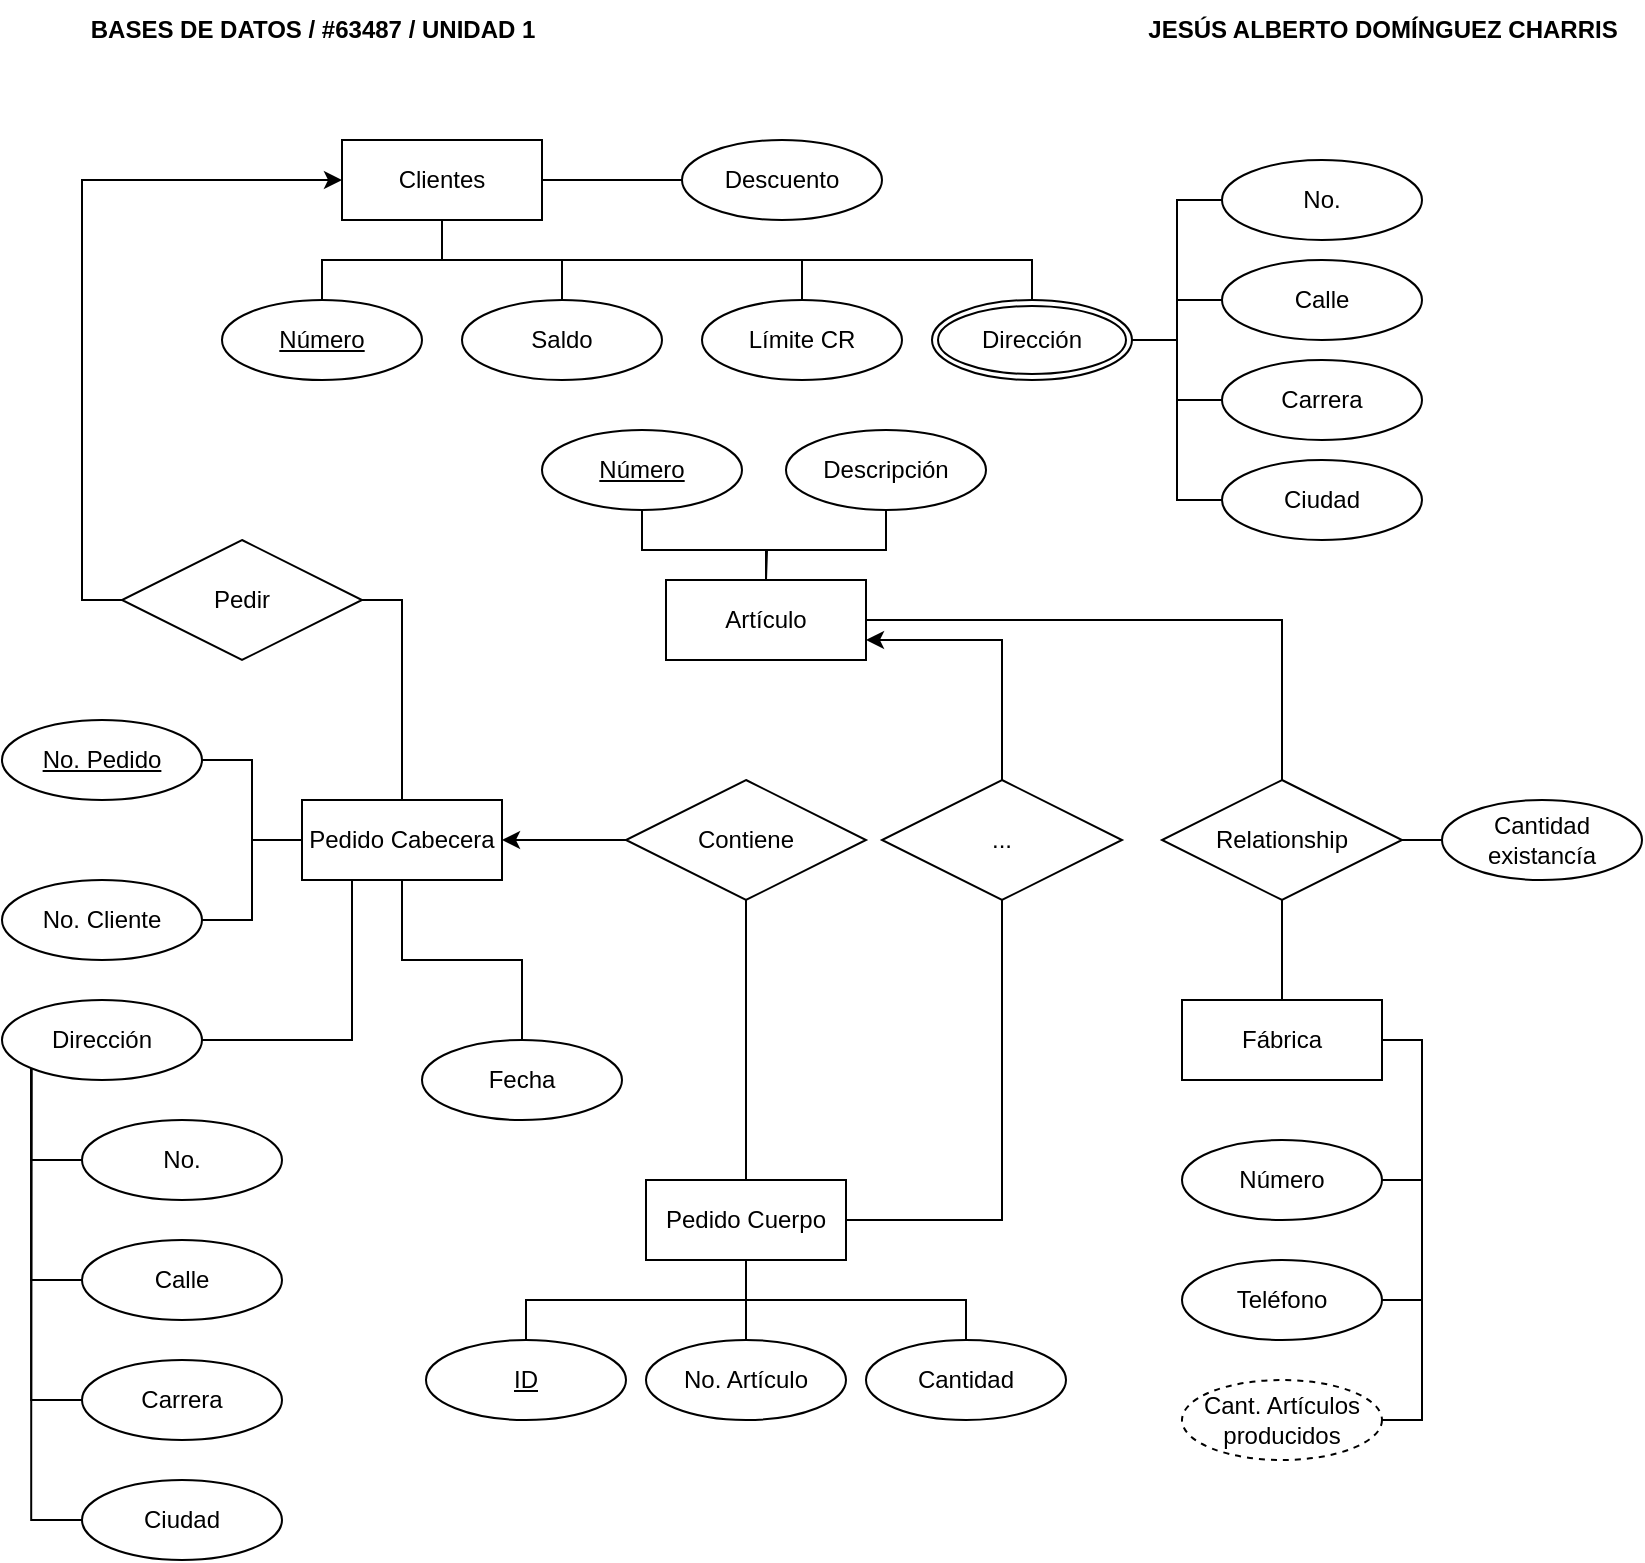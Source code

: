 <mxfile version="21.6.5" type="device">
  <diagram id="R2lEEEUBdFMjLlhIrx00" name="Page-1">
    <mxGraphModel dx="1467" dy="873" grid="1" gridSize="10" guides="1" tooltips="1" connect="1" arrows="1" fold="1" page="1" pageScale="1" pageWidth="850" pageHeight="1100" math="0" shadow="0" extFonts="Permanent Marker^https://fonts.googleapis.com/css?family=Permanent+Marker">
      <root>
        <mxCell id="0" />
        <mxCell id="1" parent="0" />
        <mxCell id="5n9DnabvHOIzad0tQ0xk-1" value="&lt;b&gt;JESÚS ALBERTO DOMÍNGUEZ CHARRIS&lt;/b&gt;" style="text;html=1;align=center;verticalAlign=middle;resizable=0;points=[];autosize=1;strokeColor=none;fillColor=none;" parent="1" vertex="1">
          <mxGeometry x="570" y="30" width="260" height="30" as="geometry" />
        </mxCell>
        <mxCell id="WU8Xq_cLeQHDQ70CtlRt-14" value="&lt;b&gt;BASES DE DATOS / #63487 / UNIDAD 1&lt;/b&gt;" style="text;html=1;align=center;verticalAlign=middle;resizable=0;points=[];autosize=1;strokeColor=none;fillColor=none;" parent="1" vertex="1">
          <mxGeometry x="40" y="30" width="250" height="30" as="geometry" />
        </mxCell>
        <mxCell id="j8Mh-WD37JmeU_nkLAJk-22" style="edgeStyle=orthogonalEdgeStyle;rounded=0;orthogonalLoop=1;jettySize=auto;html=1;exitX=0.5;exitY=1;exitDx=0;exitDy=0;entryX=0.5;entryY=0;entryDx=0;entryDy=0;endArrow=none;endFill=0;" edge="1" parent="1" source="j8Mh-WD37JmeU_nkLAJk-1" target="j8Mh-WD37JmeU_nkLAJk-2">
          <mxGeometry relative="1" as="geometry" />
        </mxCell>
        <mxCell id="j8Mh-WD37JmeU_nkLAJk-1" value="Clientes" style="whiteSpace=wrap;html=1;align=center;" vertex="1" parent="1">
          <mxGeometry x="180" y="100" width="100" height="40" as="geometry" />
        </mxCell>
        <mxCell id="j8Mh-WD37JmeU_nkLAJk-2" value="Número" style="ellipse;whiteSpace=wrap;html=1;align=center;fontStyle=4;" vertex="1" parent="1">
          <mxGeometry x="120" y="180" width="100" height="40" as="geometry" />
        </mxCell>
        <mxCell id="j8Mh-WD37JmeU_nkLAJk-23" style="edgeStyle=orthogonalEdgeStyle;rounded=0;orthogonalLoop=1;jettySize=auto;html=1;exitX=0.5;exitY=0;exitDx=0;exitDy=0;entryX=0.5;entryY=1;entryDx=0;entryDy=0;endArrow=none;endFill=0;" edge="1" parent="1" source="j8Mh-WD37JmeU_nkLAJk-3" target="j8Mh-WD37JmeU_nkLAJk-1">
          <mxGeometry relative="1" as="geometry" />
        </mxCell>
        <mxCell id="j8Mh-WD37JmeU_nkLAJk-3" value="Saldo" style="ellipse;whiteSpace=wrap;html=1;align=center;" vertex="1" parent="1">
          <mxGeometry x="240" y="180" width="100" height="40" as="geometry" />
        </mxCell>
        <mxCell id="j8Mh-WD37JmeU_nkLAJk-96" style="edgeStyle=orthogonalEdgeStyle;rounded=0;orthogonalLoop=1;jettySize=auto;html=1;exitX=0;exitY=0.5;exitDx=0;exitDy=0;entryX=1;entryY=0.5;entryDx=0;entryDy=0;endArrow=none;endFill=0;" edge="1" parent="1" source="j8Mh-WD37JmeU_nkLAJk-4" target="j8Mh-WD37JmeU_nkLAJk-1">
          <mxGeometry relative="1" as="geometry" />
        </mxCell>
        <mxCell id="j8Mh-WD37JmeU_nkLAJk-4" value="Descuento" style="ellipse;whiteSpace=wrap;html=1;align=center;" vertex="1" parent="1">
          <mxGeometry x="350" y="100" width="100" height="40" as="geometry" />
        </mxCell>
        <mxCell id="j8Mh-WD37JmeU_nkLAJk-24" style="edgeStyle=orthogonalEdgeStyle;rounded=0;orthogonalLoop=1;jettySize=auto;html=1;exitX=0.5;exitY=0;exitDx=0;exitDy=0;entryX=0.5;entryY=1;entryDx=0;entryDy=0;endArrow=none;endFill=0;" edge="1" parent="1" source="j8Mh-WD37JmeU_nkLAJk-6" target="j8Mh-WD37JmeU_nkLAJk-1">
          <mxGeometry relative="1" as="geometry" />
        </mxCell>
        <mxCell id="j8Mh-WD37JmeU_nkLAJk-6" value="Límite CR" style="ellipse;whiteSpace=wrap;html=1;align=center;" vertex="1" parent="1">
          <mxGeometry x="360" y="180" width="100" height="40" as="geometry" />
        </mxCell>
        <mxCell id="j8Mh-WD37JmeU_nkLAJk-25" style="edgeStyle=orthogonalEdgeStyle;rounded=0;orthogonalLoop=1;jettySize=auto;html=1;exitX=0.5;exitY=0;exitDx=0;exitDy=0;entryX=0.5;entryY=1;entryDx=0;entryDy=0;endArrow=none;endFill=0;" edge="1" parent="1" source="j8Mh-WD37JmeU_nkLAJk-7" target="j8Mh-WD37JmeU_nkLAJk-1">
          <mxGeometry relative="1" as="geometry" />
        </mxCell>
        <mxCell id="j8Mh-WD37JmeU_nkLAJk-26" style="edgeStyle=orthogonalEdgeStyle;rounded=0;orthogonalLoop=1;jettySize=auto;html=1;exitX=1;exitY=0.5;exitDx=0;exitDy=0;entryX=0;entryY=0.5;entryDx=0;entryDy=0;endArrow=none;endFill=0;" edge="1" parent="1" source="j8Mh-WD37JmeU_nkLAJk-7" target="j8Mh-WD37JmeU_nkLAJk-8">
          <mxGeometry relative="1" as="geometry" />
        </mxCell>
        <mxCell id="j8Mh-WD37JmeU_nkLAJk-27" style="edgeStyle=orthogonalEdgeStyle;rounded=0;orthogonalLoop=1;jettySize=auto;html=1;exitX=1;exitY=0.5;exitDx=0;exitDy=0;entryX=0;entryY=0.5;entryDx=0;entryDy=0;endArrow=none;endFill=0;" edge="1" parent="1" source="j8Mh-WD37JmeU_nkLAJk-7" target="j8Mh-WD37JmeU_nkLAJk-9">
          <mxGeometry relative="1" as="geometry" />
        </mxCell>
        <mxCell id="j8Mh-WD37JmeU_nkLAJk-28" style="edgeStyle=orthogonalEdgeStyle;rounded=0;orthogonalLoop=1;jettySize=auto;html=1;exitX=1;exitY=0.5;exitDx=0;exitDy=0;entryX=0;entryY=0.5;entryDx=0;entryDy=0;endArrow=none;endFill=0;" edge="1" parent="1" source="j8Mh-WD37JmeU_nkLAJk-7" target="j8Mh-WD37JmeU_nkLAJk-10">
          <mxGeometry relative="1" as="geometry" />
        </mxCell>
        <mxCell id="j8Mh-WD37JmeU_nkLAJk-29" style="edgeStyle=orthogonalEdgeStyle;rounded=0;orthogonalLoop=1;jettySize=auto;html=1;exitX=1;exitY=0.5;exitDx=0;exitDy=0;entryX=0;entryY=0.5;entryDx=0;entryDy=0;endArrow=none;endFill=0;" edge="1" parent="1" source="j8Mh-WD37JmeU_nkLAJk-7" target="j8Mh-WD37JmeU_nkLAJk-11">
          <mxGeometry relative="1" as="geometry" />
        </mxCell>
        <mxCell id="j8Mh-WD37JmeU_nkLAJk-7" value="Dirección" style="ellipse;shape=doubleEllipse;margin=3;whiteSpace=wrap;html=1;align=center;" vertex="1" parent="1">
          <mxGeometry x="475" y="180" width="100" height="40" as="geometry" />
        </mxCell>
        <mxCell id="j8Mh-WD37JmeU_nkLAJk-8" value="No." style="ellipse;whiteSpace=wrap;html=1;align=center;" vertex="1" parent="1">
          <mxGeometry x="620" y="110" width="100" height="40" as="geometry" />
        </mxCell>
        <mxCell id="j8Mh-WD37JmeU_nkLAJk-9" value="Calle" style="ellipse;whiteSpace=wrap;html=1;align=center;" vertex="1" parent="1">
          <mxGeometry x="620" y="160" width="100" height="40" as="geometry" />
        </mxCell>
        <mxCell id="j8Mh-WD37JmeU_nkLAJk-10" value="Carrera" style="ellipse;whiteSpace=wrap;html=1;align=center;" vertex="1" parent="1">
          <mxGeometry x="620" y="210" width="100" height="40" as="geometry" />
        </mxCell>
        <mxCell id="j8Mh-WD37JmeU_nkLAJk-11" value="Ciudad" style="ellipse;whiteSpace=wrap;html=1;align=center;" vertex="1" parent="1">
          <mxGeometry x="620" y="260" width="100" height="40" as="geometry" />
        </mxCell>
        <mxCell id="j8Mh-WD37JmeU_nkLAJk-69" style="edgeStyle=orthogonalEdgeStyle;rounded=0;orthogonalLoop=1;jettySize=auto;html=1;exitX=0;exitY=0.5;exitDx=0;exitDy=0;entryX=0;entryY=0.5;entryDx=0;entryDy=0;" edge="1" parent="1" source="j8Mh-WD37JmeU_nkLAJk-12" target="j8Mh-WD37JmeU_nkLAJk-1">
          <mxGeometry relative="1" as="geometry" />
        </mxCell>
        <mxCell id="j8Mh-WD37JmeU_nkLAJk-70" style="edgeStyle=orthogonalEdgeStyle;rounded=0;orthogonalLoop=1;jettySize=auto;html=1;exitX=1;exitY=0.5;exitDx=0;exitDy=0;entryX=0.5;entryY=0;entryDx=0;entryDy=0;endArrow=none;endFill=0;" edge="1" parent="1" source="j8Mh-WD37JmeU_nkLAJk-12" target="j8Mh-WD37JmeU_nkLAJk-13">
          <mxGeometry relative="1" as="geometry" />
        </mxCell>
        <mxCell id="j8Mh-WD37JmeU_nkLAJk-12" value="Pedir" style="shape=rhombus;perimeter=rhombusPerimeter;whiteSpace=wrap;html=1;align=center;" vertex="1" parent="1">
          <mxGeometry x="70" y="300" width="120" height="60" as="geometry" />
        </mxCell>
        <mxCell id="j8Mh-WD37JmeU_nkLAJk-38" style="edgeStyle=orthogonalEdgeStyle;rounded=0;orthogonalLoop=1;jettySize=auto;html=1;exitX=0.5;exitY=1;exitDx=0;exitDy=0;entryX=0.5;entryY=0;entryDx=0;entryDy=0;endArrow=none;endFill=0;" edge="1" parent="1" source="j8Mh-WD37JmeU_nkLAJk-13" target="j8Mh-WD37JmeU_nkLAJk-16">
          <mxGeometry relative="1" as="geometry" />
        </mxCell>
        <mxCell id="j8Mh-WD37JmeU_nkLAJk-13" value="Pedido Cabecera" style="whiteSpace=wrap;html=1;align=center;" vertex="1" parent="1">
          <mxGeometry x="160" y="430" width="100" height="40" as="geometry" />
        </mxCell>
        <mxCell id="j8Mh-WD37JmeU_nkLAJk-56" style="edgeStyle=orthogonalEdgeStyle;rounded=0;orthogonalLoop=1;jettySize=auto;html=1;exitX=1;exitY=0.5;exitDx=0;exitDy=0;entryX=0;entryY=0.5;entryDx=0;entryDy=0;endArrow=none;endFill=0;" edge="1" parent="1" source="j8Mh-WD37JmeU_nkLAJk-14" target="j8Mh-WD37JmeU_nkLAJk-13">
          <mxGeometry relative="1" as="geometry" />
        </mxCell>
        <mxCell id="j8Mh-WD37JmeU_nkLAJk-14" value="No. Cliente" style="ellipse;whiteSpace=wrap;html=1;align=center;" vertex="1" parent="1">
          <mxGeometry x="10" y="470" width="100" height="40" as="geometry" />
        </mxCell>
        <mxCell id="j8Mh-WD37JmeU_nkLAJk-49" style="edgeStyle=orthogonalEdgeStyle;rounded=0;orthogonalLoop=1;jettySize=auto;html=1;exitX=1;exitY=0.5;exitDx=0;exitDy=0;entryX=0.25;entryY=1;entryDx=0;entryDy=0;endArrow=none;endFill=0;" edge="1" parent="1" source="j8Mh-WD37JmeU_nkLAJk-15" target="j8Mh-WD37JmeU_nkLAJk-13">
          <mxGeometry relative="1" as="geometry" />
        </mxCell>
        <mxCell id="j8Mh-WD37JmeU_nkLAJk-51" style="edgeStyle=orthogonalEdgeStyle;rounded=0;orthogonalLoop=1;jettySize=auto;html=1;exitX=0;exitY=1;exitDx=0;exitDy=0;entryX=0;entryY=0.5;entryDx=0;entryDy=0;endArrow=none;endFill=0;" edge="1" parent="1" source="j8Mh-WD37JmeU_nkLAJk-15" target="j8Mh-WD37JmeU_nkLAJk-20">
          <mxGeometry relative="1" as="geometry" />
        </mxCell>
        <mxCell id="j8Mh-WD37JmeU_nkLAJk-15" value="Dirección" style="ellipse;whiteSpace=wrap;html=1;align=center;" vertex="1" parent="1">
          <mxGeometry x="10" y="530" width="100" height="40" as="geometry" />
        </mxCell>
        <mxCell id="j8Mh-WD37JmeU_nkLAJk-16" value="Fecha" style="ellipse;whiteSpace=wrap;html=1;align=center;" vertex="1" parent="1">
          <mxGeometry x="220" y="550" width="100" height="40" as="geometry" />
        </mxCell>
        <mxCell id="j8Mh-WD37JmeU_nkLAJk-55" style="edgeStyle=orthogonalEdgeStyle;rounded=0;orthogonalLoop=1;jettySize=auto;html=1;exitX=0;exitY=0.5;exitDx=0;exitDy=0;entryX=0;entryY=1;entryDx=0;entryDy=0;endArrow=none;endFill=0;" edge="1" parent="1" source="j8Mh-WD37JmeU_nkLAJk-17" target="j8Mh-WD37JmeU_nkLAJk-15">
          <mxGeometry relative="1" as="geometry" />
        </mxCell>
        <mxCell id="j8Mh-WD37JmeU_nkLAJk-17" value="No." style="ellipse;whiteSpace=wrap;html=1;align=center;" vertex="1" parent="1">
          <mxGeometry x="50" y="590" width="100" height="40" as="geometry" />
        </mxCell>
        <mxCell id="j8Mh-WD37JmeU_nkLAJk-54" style="edgeStyle=orthogonalEdgeStyle;rounded=0;orthogonalLoop=1;jettySize=auto;html=1;exitX=0;exitY=0.5;exitDx=0;exitDy=0;entryX=0;entryY=1;entryDx=0;entryDy=0;endArrow=none;endFill=0;" edge="1" parent="1" source="j8Mh-WD37JmeU_nkLAJk-18" target="j8Mh-WD37JmeU_nkLAJk-15">
          <mxGeometry relative="1" as="geometry" />
        </mxCell>
        <mxCell id="j8Mh-WD37JmeU_nkLAJk-18" value="Calle" style="ellipse;whiteSpace=wrap;html=1;align=center;" vertex="1" parent="1">
          <mxGeometry x="50" y="650" width="100" height="40" as="geometry" />
        </mxCell>
        <mxCell id="j8Mh-WD37JmeU_nkLAJk-52" style="edgeStyle=orthogonalEdgeStyle;rounded=0;orthogonalLoop=1;jettySize=auto;html=1;exitX=0;exitY=0.5;exitDx=0;exitDy=0;entryX=0;entryY=1;entryDx=0;entryDy=0;endArrow=none;endFill=0;" edge="1" parent="1" source="j8Mh-WD37JmeU_nkLAJk-19" target="j8Mh-WD37JmeU_nkLAJk-15">
          <mxGeometry relative="1" as="geometry" />
        </mxCell>
        <mxCell id="j8Mh-WD37JmeU_nkLAJk-19" value="Carrera" style="ellipse;whiteSpace=wrap;html=1;align=center;" vertex="1" parent="1">
          <mxGeometry x="50" y="710" width="100" height="40" as="geometry" />
        </mxCell>
        <mxCell id="j8Mh-WD37JmeU_nkLAJk-20" value="Ciudad" style="ellipse;whiteSpace=wrap;html=1;align=center;" vertex="1" parent="1">
          <mxGeometry x="50" y="770" width="100" height="40" as="geometry" />
        </mxCell>
        <mxCell id="j8Mh-WD37JmeU_nkLAJk-57" style="edgeStyle=orthogonalEdgeStyle;rounded=0;orthogonalLoop=1;jettySize=auto;html=1;exitX=1;exitY=0.5;exitDx=0;exitDy=0;entryX=0;entryY=0.5;entryDx=0;entryDy=0;endArrow=none;endFill=0;" edge="1" parent="1" source="j8Mh-WD37JmeU_nkLAJk-33" target="j8Mh-WD37JmeU_nkLAJk-13">
          <mxGeometry relative="1" as="geometry" />
        </mxCell>
        <mxCell id="j8Mh-WD37JmeU_nkLAJk-33" value="No. Pedido" style="ellipse;whiteSpace=wrap;html=1;align=center;fontStyle=4;" vertex="1" parent="1">
          <mxGeometry x="10" y="390" width="100" height="40" as="geometry" />
        </mxCell>
        <mxCell id="j8Mh-WD37JmeU_nkLAJk-75" style="edgeStyle=orthogonalEdgeStyle;rounded=0;orthogonalLoop=1;jettySize=auto;html=1;exitX=0.5;exitY=0;exitDx=0;exitDy=0;entryX=0.5;entryY=1;entryDx=0;entryDy=0;endArrow=none;endFill=0;" edge="1" parent="1" source="j8Mh-WD37JmeU_nkLAJk-58" target="j8Mh-WD37JmeU_nkLAJk-67">
          <mxGeometry relative="1" as="geometry" />
        </mxCell>
        <mxCell id="j8Mh-WD37JmeU_nkLAJk-58" value="Pedido Cuerpo" style="whiteSpace=wrap;html=1;align=center;" vertex="1" parent="1">
          <mxGeometry x="332" y="620" width="100" height="40" as="geometry" />
        </mxCell>
        <mxCell id="j8Mh-WD37JmeU_nkLAJk-72" style="edgeStyle=orthogonalEdgeStyle;rounded=0;orthogonalLoop=1;jettySize=auto;html=1;exitX=0.5;exitY=0;exitDx=0;exitDy=0;entryX=0.5;entryY=1;entryDx=0;entryDy=0;endArrow=none;endFill=0;" edge="1" parent="1" source="j8Mh-WD37JmeU_nkLAJk-59" target="j8Mh-WD37JmeU_nkLAJk-58">
          <mxGeometry relative="1" as="geometry" />
        </mxCell>
        <mxCell id="j8Mh-WD37JmeU_nkLAJk-59" value="ID" style="ellipse;whiteSpace=wrap;html=1;align=center;fontStyle=4;" vertex="1" parent="1">
          <mxGeometry x="222" y="700" width="100" height="40" as="geometry" />
        </mxCell>
        <mxCell id="j8Mh-WD37JmeU_nkLAJk-73" style="edgeStyle=orthogonalEdgeStyle;rounded=0;orthogonalLoop=1;jettySize=auto;html=1;exitX=0.5;exitY=0;exitDx=0;exitDy=0;entryX=0.5;entryY=1;entryDx=0;entryDy=0;endArrow=none;endFill=0;" edge="1" parent="1" source="j8Mh-WD37JmeU_nkLAJk-60" target="j8Mh-WD37JmeU_nkLAJk-58">
          <mxGeometry relative="1" as="geometry" />
        </mxCell>
        <mxCell id="j8Mh-WD37JmeU_nkLAJk-60" value="No. Artículo" style="ellipse;whiteSpace=wrap;html=1;align=center;" vertex="1" parent="1">
          <mxGeometry x="332" y="700" width="100" height="40" as="geometry" />
        </mxCell>
        <mxCell id="j8Mh-WD37JmeU_nkLAJk-74" style="edgeStyle=orthogonalEdgeStyle;rounded=0;orthogonalLoop=1;jettySize=auto;html=1;exitX=0.5;exitY=0;exitDx=0;exitDy=0;entryX=0.5;entryY=1;entryDx=0;entryDy=0;endArrow=none;endFill=0;" edge="1" parent="1" source="j8Mh-WD37JmeU_nkLAJk-61" target="j8Mh-WD37JmeU_nkLAJk-58">
          <mxGeometry relative="1" as="geometry" />
        </mxCell>
        <mxCell id="j8Mh-WD37JmeU_nkLAJk-61" value="Cantidad" style="ellipse;whiteSpace=wrap;html=1;align=center;" vertex="1" parent="1">
          <mxGeometry x="442" y="700" width="100" height="40" as="geometry" />
        </mxCell>
        <mxCell id="j8Mh-WD37JmeU_nkLAJk-62" value="Artículo" style="whiteSpace=wrap;html=1;align=center;" vertex="1" parent="1">
          <mxGeometry x="342" y="320" width="100" height="40" as="geometry" />
        </mxCell>
        <mxCell id="j8Mh-WD37JmeU_nkLAJk-65" style="edgeStyle=orthogonalEdgeStyle;rounded=0;orthogonalLoop=1;jettySize=auto;html=1;exitX=0.5;exitY=1;exitDx=0;exitDy=0;entryX=0.5;entryY=0;entryDx=0;entryDy=0;endArrow=none;endFill=0;" edge="1" parent="1" source="j8Mh-WD37JmeU_nkLAJk-63" target="j8Mh-WD37JmeU_nkLAJk-62">
          <mxGeometry relative="1" as="geometry" />
        </mxCell>
        <mxCell id="j8Mh-WD37JmeU_nkLAJk-63" value="Número" style="ellipse;whiteSpace=wrap;html=1;align=center;fontStyle=4;" vertex="1" parent="1">
          <mxGeometry x="280" y="245" width="100" height="40" as="geometry" />
        </mxCell>
        <mxCell id="j8Mh-WD37JmeU_nkLAJk-66" style="edgeStyle=orthogonalEdgeStyle;rounded=0;orthogonalLoop=1;jettySize=auto;html=1;exitX=0.5;exitY=1;exitDx=0;exitDy=0;endArrow=none;endFill=0;" edge="1" parent="1" source="j8Mh-WD37JmeU_nkLAJk-64">
          <mxGeometry relative="1" as="geometry">
            <mxPoint x="392" y="320" as="targetPoint" />
          </mxGeometry>
        </mxCell>
        <mxCell id="j8Mh-WD37JmeU_nkLAJk-64" value="Descripción" style="ellipse;whiteSpace=wrap;html=1;align=center;" vertex="1" parent="1">
          <mxGeometry x="402" y="245" width="100" height="40" as="geometry" />
        </mxCell>
        <mxCell id="j8Mh-WD37JmeU_nkLAJk-76" style="edgeStyle=orthogonalEdgeStyle;rounded=0;orthogonalLoop=1;jettySize=auto;html=1;exitX=0;exitY=0.5;exitDx=0;exitDy=0;entryX=1;entryY=0.5;entryDx=0;entryDy=0;" edge="1" parent="1" source="j8Mh-WD37JmeU_nkLAJk-67" target="j8Mh-WD37JmeU_nkLAJk-13">
          <mxGeometry relative="1" as="geometry" />
        </mxCell>
        <mxCell id="j8Mh-WD37JmeU_nkLAJk-67" value="Contiene" style="shape=rhombus;perimeter=rhombusPerimeter;whiteSpace=wrap;html=1;align=center;" vertex="1" parent="1">
          <mxGeometry x="322" y="420" width="120" height="60" as="geometry" />
        </mxCell>
        <mxCell id="j8Mh-WD37JmeU_nkLAJk-80" style="edgeStyle=orthogonalEdgeStyle;rounded=0;orthogonalLoop=1;jettySize=auto;html=1;exitX=0.5;exitY=0;exitDx=0;exitDy=0;entryX=1;entryY=0.75;entryDx=0;entryDy=0;" edge="1" parent="1" source="j8Mh-WD37JmeU_nkLAJk-78" target="j8Mh-WD37JmeU_nkLAJk-62">
          <mxGeometry relative="1" as="geometry" />
        </mxCell>
        <mxCell id="j8Mh-WD37JmeU_nkLAJk-81" style="edgeStyle=orthogonalEdgeStyle;rounded=0;orthogonalLoop=1;jettySize=auto;html=1;exitX=0.5;exitY=1;exitDx=0;exitDy=0;entryX=1;entryY=0.5;entryDx=0;entryDy=0;endArrow=none;endFill=0;" edge="1" parent="1" source="j8Mh-WD37JmeU_nkLAJk-78" target="j8Mh-WD37JmeU_nkLAJk-58">
          <mxGeometry relative="1" as="geometry" />
        </mxCell>
        <mxCell id="j8Mh-WD37JmeU_nkLAJk-78" value="..." style="shape=rhombus;perimeter=rhombusPerimeter;whiteSpace=wrap;html=1;align=center;" vertex="1" parent="1">
          <mxGeometry x="450" y="420" width="120" height="60" as="geometry" />
        </mxCell>
        <mxCell id="j8Mh-WD37JmeU_nkLAJk-89" style="edgeStyle=orthogonalEdgeStyle;rounded=0;orthogonalLoop=1;jettySize=auto;html=1;exitX=0.5;exitY=0;exitDx=0;exitDy=0;entryX=0.5;entryY=1;entryDx=0;entryDy=0;endArrow=none;endFill=0;" edge="1" parent="1" source="j8Mh-WD37JmeU_nkLAJk-82" target="j8Mh-WD37JmeU_nkLAJk-86">
          <mxGeometry relative="1" as="geometry" />
        </mxCell>
        <mxCell id="j8Mh-WD37JmeU_nkLAJk-92" style="edgeStyle=orthogonalEdgeStyle;rounded=0;orthogonalLoop=1;jettySize=auto;html=1;exitX=1;exitY=0.5;exitDx=0;exitDy=0;entryX=1;entryY=0.5;entryDx=0;entryDy=0;endArrow=none;endFill=0;" edge="1" parent="1" source="j8Mh-WD37JmeU_nkLAJk-82" target="j8Mh-WD37JmeU_nkLAJk-83">
          <mxGeometry relative="1" as="geometry" />
        </mxCell>
        <mxCell id="j8Mh-WD37JmeU_nkLAJk-94" style="edgeStyle=orthogonalEdgeStyle;rounded=0;orthogonalLoop=1;jettySize=auto;html=1;exitX=1;exitY=0.5;exitDx=0;exitDy=0;entryX=1;entryY=0.5;entryDx=0;entryDy=0;endArrow=none;endFill=0;" edge="1" parent="1" source="j8Mh-WD37JmeU_nkLAJk-82" target="j8Mh-WD37JmeU_nkLAJk-84">
          <mxGeometry relative="1" as="geometry" />
        </mxCell>
        <mxCell id="j8Mh-WD37JmeU_nkLAJk-95" style="edgeStyle=orthogonalEdgeStyle;rounded=0;orthogonalLoop=1;jettySize=auto;html=1;exitX=1;exitY=0.5;exitDx=0;exitDy=0;entryX=1;entryY=0.5;entryDx=0;entryDy=0;endArrow=none;endFill=0;" edge="1" parent="1" source="j8Mh-WD37JmeU_nkLAJk-82" target="j8Mh-WD37JmeU_nkLAJk-85">
          <mxGeometry relative="1" as="geometry" />
        </mxCell>
        <mxCell id="j8Mh-WD37JmeU_nkLAJk-82" value="Fábrica" style="whiteSpace=wrap;html=1;align=center;" vertex="1" parent="1">
          <mxGeometry x="600" y="530" width="100" height="40" as="geometry" />
        </mxCell>
        <mxCell id="j8Mh-WD37JmeU_nkLAJk-83" value="Número" style="ellipse;whiteSpace=wrap;html=1;align=center;" vertex="1" parent="1">
          <mxGeometry x="600" y="600" width="100" height="40" as="geometry" />
        </mxCell>
        <mxCell id="j8Mh-WD37JmeU_nkLAJk-84" value="Teléfono" style="ellipse;whiteSpace=wrap;html=1;align=center;" vertex="1" parent="1">
          <mxGeometry x="600" y="660" width="100" height="40" as="geometry" />
        </mxCell>
        <mxCell id="j8Mh-WD37JmeU_nkLAJk-85" value="Cant. Artículos producidos" style="ellipse;whiteSpace=wrap;html=1;align=center;dashed=1;" vertex="1" parent="1">
          <mxGeometry x="600" y="720" width="100" height="40" as="geometry" />
        </mxCell>
        <mxCell id="j8Mh-WD37JmeU_nkLAJk-90" style="edgeStyle=orthogonalEdgeStyle;rounded=0;orthogonalLoop=1;jettySize=auto;html=1;exitX=0.5;exitY=0;exitDx=0;exitDy=0;entryX=1;entryY=0.5;entryDx=0;entryDy=0;endArrow=none;endFill=0;" edge="1" parent="1" source="j8Mh-WD37JmeU_nkLAJk-86" target="j8Mh-WD37JmeU_nkLAJk-62">
          <mxGeometry relative="1" as="geometry" />
        </mxCell>
        <mxCell id="j8Mh-WD37JmeU_nkLAJk-91" style="edgeStyle=orthogonalEdgeStyle;rounded=0;orthogonalLoop=1;jettySize=auto;html=1;exitX=1;exitY=0.5;exitDx=0;exitDy=0;entryX=0;entryY=0.5;entryDx=0;entryDy=0;endArrow=none;endFill=0;" edge="1" parent="1" source="j8Mh-WD37JmeU_nkLAJk-86" target="j8Mh-WD37JmeU_nkLAJk-87">
          <mxGeometry relative="1" as="geometry" />
        </mxCell>
        <mxCell id="j8Mh-WD37JmeU_nkLAJk-86" value="Relationship" style="shape=rhombus;perimeter=rhombusPerimeter;whiteSpace=wrap;html=1;align=center;" vertex="1" parent="1">
          <mxGeometry x="590" y="420" width="120" height="60" as="geometry" />
        </mxCell>
        <mxCell id="j8Mh-WD37JmeU_nkLAJk-87" value="Cantidad existancía" style="ellipse;whiteSpace=wrap;html=1;align=center;" vertex="1" parent="1">
          <mxGeometry x="730" y="430" width="100" height="40" as="geometry" />
        </mxCell>
      </root>
    </mxGraphModel>
  </diagram>
</mxfile>
